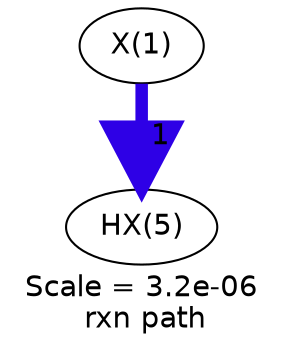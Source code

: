 digraph reaction_paths {
center=1;
s33 -> s34[fontname="Helvetica", style="setlinewidth(6)", arrowsize=3, color="0.7, 1.5, 0.9"
, label=" 1"];
s33 [ fontname="Helvetica", label="X(1)"];
s34 [ fontname="Helvetica", label="HX(5)"];
 label = "Scale = 3.2e-06\l rxn path";
 fontname = "Helvetica";
}
